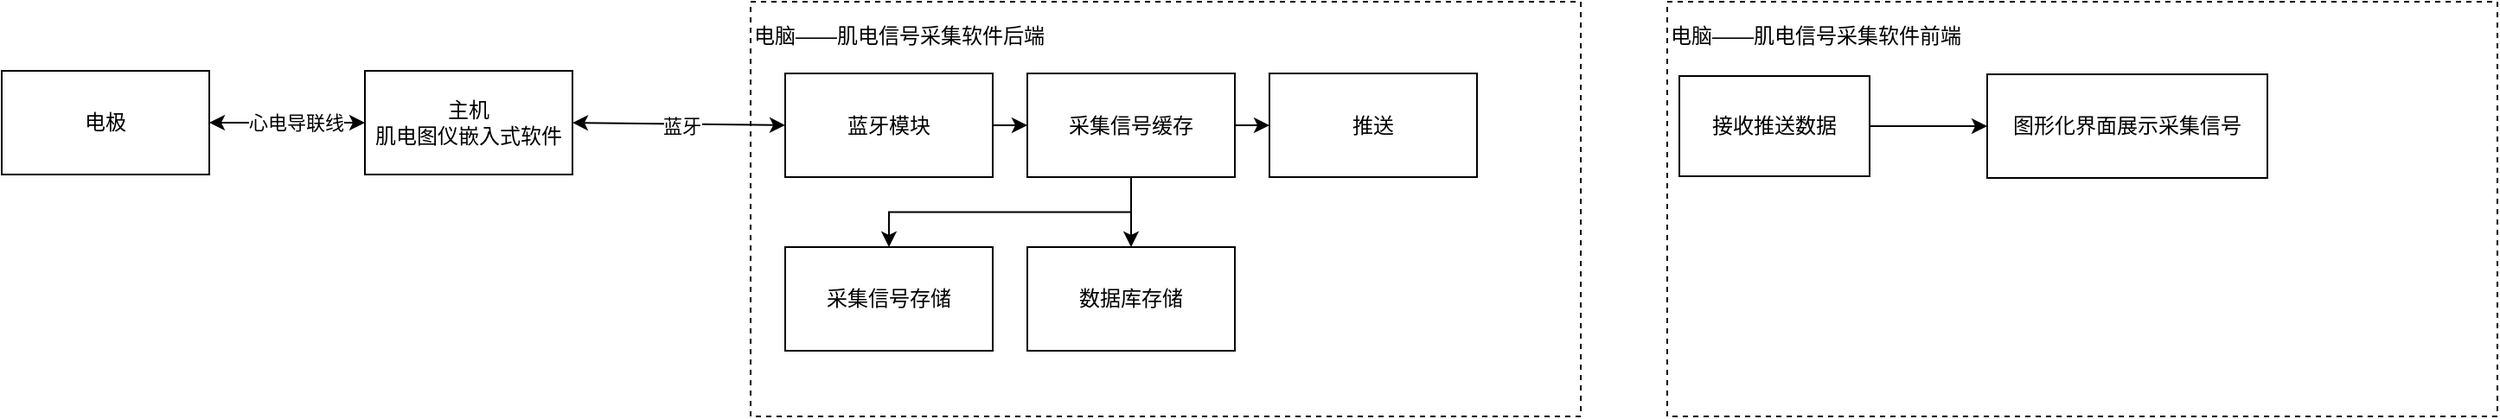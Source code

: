 <mxfile version="22.0.6" type="github">
  <diagram name="第 1 页" id="yHkT4WGrK9r3z9cLYN4Q">
    <mxGraphModel dx="2564" dy="825" grid="1" gridSize="10" guides="1" tooltips="1" connect="1" arrows="1" fold="1" page="1" pageScale="1" pageWidth="827" pageHeight="1169" math="0" shadow="0">
      <root>
        <mxCell id="0" />
        <mxCell id="1" parent="0" />
        <mxCell id="6DGAA9d4LwL_hDjaEFDB-1" value="&lt;div&gt;电极&lt;/div&gt;" style="rounded=0;whiteSpace=wrap;html=1;" parent="1" vertex="1">
          <mxGeometry x="-230" y="220" width="120" height="60" as="geometry" />
        </mxCell>
        <mxCell id="6DGAA9d4LwL_hDjaEFDB-2" value="&lt;div&gt;主机&lt;/div&gt;&lt;div&gt;肌电图仪嵌入式软件&lt;br&gt;&lt;/div&gt;" style="whiteSpace=wrap;html=1;rounded=0;" parent="1" vertex="1">
          <mxGeometry x="-20" y="220" width="120" height="60" as="geometry" />
        </mxCell>
        <mxCell id="6DGAA9d4LwL_hDjaEFDB-3" value="" style="endArrow=classic;startArrow=classic;html=1;rounded=0;entryX=0;entryY=0.5;entryDx=0;entryDy=0;exitX=1;exitY=0.5;exitDx=0;exitDy=0;" parent="1" source="6DGAA9d4LwL_hDjaEFDB-1" target="6DGAA9d4LwL_hDjaEFDB-2" edge="1">
          <mxGeometry width="50" height="50" relative="1" as="geometry">
            <mxPoint x="-30" y="495" as="sourcePoint" />
            <mxPoint x="20" y="445" as="targetPoint" />
          </mxGeometry>
        </mxCell>
        <mxCell id="6DGAA9d4LwL_hDjaEFDB-4" value="心电导联线" style="edgeLabel;html=1;align=center;verticalAlign=middle;resizable=0;points=[];" parent="6DGAA9d4LwL_hDjaEFDB-3" vertex="1" connectable="0">
          <mxGeometry x="0.16" y="1" relative="1" as="geometry">
            <mxPoint x="-2" y="1" as="offset" />
          </mxGeometry>
        </mxCell>
        <mxCell id="6DGAA9d4LwL_hDjaEFDB-5" value="&lt;div align=&quot;left&quot;&gt;电脑——肌电信号采集软件后端&lt;/div&gt;&lt;div align=&quot;left&quot;&gt;&lt;br&gt;&lt;/div&gt;&lt;div align=&quot;left&quot;&gt;&lt;br&gt;&lt;/div&gt;&lt;div align=&quot;left&quot;&gt;&lt;br&gt;&lt;/div&gt;&lt;div align=&quot;left&quot;&gt;&lt;br&gt;&lt;/div&gt;&lt;div align=&quot;left&quot;&gt;&lt;br&gt;&lt;/div&gt;&lt;div align=&quot;left&quot;&gt;&lt;br&gt;&lt;/div&gt;&lt;div align=&quot;left&quot;&gt;&lt;br&gt;&lt;/div&gt;&lt;div align=&quot;left&quot;&gt;&lt;br&gt;&lt;/div&gt;&lt;div align=&quot;left&quot;&gt;&lt;br&gt;&lt;/div&gt;&lt;div align=&quot;left&quot;&gt;&lt;br&gt;&lt;/div&gt;&lt;div align=&quot;left&quot;&gt;&lt;br&gt;&lt;/div&gt;&lt;div align=&quot;left&quot;&gt;&lt;br&gt;&lt;/div&gt;&lt;div align=&quot;left&quot;&gt;&lt;br&gt;&lt;/div&gt;&lt;div align=&quot;left&quot;&gt;&lt;br&gt;&lt;/div&gt;" style="whiteSpace=wrap;html=1;rounded=0;dashed=1;align=left;" parent="1" vertex="1">
          <mxGeometry x="203" y="180" width="480" height="240" as="geometry" />
        </mxCell>
        <mxCell id="6DGAA9d4LwL_hDjaEFDB-13" style="edgeStyle=orthogonalEdgeStyle;rounded=0;orthogonalLoop=1;jettySize=auto;html=1;exitX=1;exitY=0.5;exitDx=0;exitDy=0;entryX=0;entryY=0.5;entryDx=0;entryDy=0;" parent="1" source="6DGAA9d4LwL_hDjaEFDB-6" target="6DGAA9d4LwL_hDjaEFDB-7" edge="1">
          <mxGeometry relative="1" as="geometry" />
        </mxCell>
        <mxCell id="6DGAA9d4LwL_hDjaEFDB-6" value="蓝牙模块" style="rounded=0;whiteSpace=wrap;html=1;" parent="1" vertex="1">
          <mxGeometry x="223" y="221.5" width="120" height="60" as="geometry" />
        </mxCell>
        <mxCell id="6DGAA9d4LwL_hDjaEFDB-14" style="edgeStyle=orthogonalEdgeStyle;rounded=0;orthogonalLoop=1;jettySize=auto;html=1;exitX=1;exitY=0.5;exitDx=0;exitDy=0;entryX=0;entryY=0.5;entryDx=0;entryDy=0;" parent="1" source="6DGAA9d4LwL_hDjaEFDB-7" target="6DGAA9d4LwL_hDjaEFDB-10" edge="1">
          <mxGeometry relative="1" as="geometry" />
        </mxCell>
        <mxCell id="6DGAA9d4LwL_hDjaEFDB-15" style="edgeStyle=orthogonalEdgeStyle;rounded=0;orthogonalLoop=1;jettySize=auto;html=1;exitX=0.5;exitY=1;exitDx=0;exitDy=0;entryX=0.5;entryY=0;entryDx=0;entryDy=0;" parent="1" source="6DGAA9d4LwL_hDjaEFDB-7" target="6DGAA9d4LwL_hDjaEFDB-8" edge="1">
          <mxGeometry relative="1" as="geometry" />
        </mxCell>
        <mxCell id="6DGAA9d4LwL_hDjaEFDB-16" style="edgeStyle=orthogonalEdgeStyle;rounded=0;orthogonalLoop=1;jettySize=auto;html=1;exitX=0.5;exitY=1;exitDx=0;exitDy=0;entryX=0.5;entryY=0;entryDx=0;entryDy=0;" parent="1" source="6DGAA9d4LwL_hDjaEFDB-7" target="6DGAA9d4LwL_hDjaEFDB-9" edge="1">
          <mxGeometry relative="1" as="geometry" />
        </mxCell>
        <mxCell id="6DGAA9d4LwL_hDjaEFDB-7" value="采集信号缓存" style="rounded=0;whiteSpace=wrap;html=1;" parent="1" vertex="1">
          <mxGeometry x="363" y="221.5" width="120" height="60" as="geometry" />
        </mxCell>
        <mxCell id="6DGAA9d4LwL_hDjaEFDB-8" value="采集信号存储" style="rounded=0;whiteSpace=wrap;html=1;" parent="1" vertex="1">
          <mxGeometry x="223" y="322" width="120" height="60" as="geometry" />
        </mxCell>
        <mxCell id="6DGAA9d4LwL_hDjaEFDB-9" value="数据库存储" style="rounded=0;whiteSpace=wrap;html=1;" parent="1" vertex="1">
          <mxGeometry x="363" y="322" width="120" height="60" as="geometry" />
        </mxCell>
        <mxCell id="6DGAA9d4LwL_hDjaEFDB-10" value="推送" style="rounded=0;whiteSpace=wrap;html=1;" parent="1" vertex="1">
          <mxGeometry x="503" y="221.5" width="120" height="60" as="geometry" />
        </mxCell>
        <mxCell id="6DGAA9d4LwL_hDjaEFDB-11" value="" style="endArrow=classic;startArrow=classic;html=1;rounded=0;entryX=0;entryY=0.5;entryDx=0;entryDy=0;exitX=1;exitY=0.5;exitDx=0;exitDy=0;" parent="1" source="6DGAA9d4LwL_hDjaEFDB-2" target="6DGAA9d4LwL_hDjaEFDB-6" edge="1">
          <mxGeometry width="50" height="50" relative="1" as="geometry">
            <mxPoint x="43" y="470" as="sourcePoint" />
            <mxPoint x="93" y="420" as="targetPoint" />
          </mxGeometry>
        </mxCell>
        <mxCell id="6DGAA9d4LwL_hDjaEFDB-12" value="蓝牙" style="edgeLabel;html=1;align=center;verticalAlign=middle;resizable=0;points=[];" parent="6DGAA9d4LwL_hDjaEFDB-11" vertex="1" connectable="0">
          <mxGeometry x="0.038" y="-1" relative="1" as="geometry">
            <mxPoint x="-1" as="offset" />
          </mxGeometry>
        </mxCell>
        <mxCell id="6DGAA9d4LwL_hDjaEFDB-17" value="&lt;div align=&quot;left&quot;&gt;电脑——肌电信号采集软件前端&lt;/div&gt;&lt;div align=&quot;left&quot;&gt;&lt;br&gt;&lt;/div&gt;&lt;div align=&quot;left&quot;&gt;&lt;br&gt;&lt;/div&gt;&lt;div align=&quot;left&quot;&gt;&lt;br&gt;&lt;/div&gt;&lt;div align=&quot;left&quot;&gt;&lt;br&gt;&lt;/div&gt;&lt;div align=&quot;left&quot;&gt;&lt;br&gt;&lt;/div&gt;&lt;div align=&quot;left&quot;&gt;&lt;br&gt;&lt;/div&gt;&lt;div align=&quot;left&quot;&gt;&lt;br&gt;&lt;/div&gt;&lt;div align=&quot;left&quot;&gt;&lt;br&gt;&lt;/div&gt;&lt;div align=&quot;left&quot;&gt;&lt;br&gt;&lt;/div&gt;&lt;div align=&quot;left&quot;&gt;&lt;br&gt;&lt;/div&gt;&lt;div align=&quot;left&quot;&gt;&lt;br&gt;&lt;/div&gt;&lt;div align=&quot;left&quot;&gt;&lt;br&gt;&lt;/div&gt;&lt;div align=&quot;left&quot;&gt;&lt;br&gt;&lt;/div&gt;&lt;div align=&quot;left&quot;&gt;&lt;br&gt;&lt;/div&gt;" style="whiteSpace=wrap;html=1;rounded=0;dashed=1;align=left;" parent="1" vertex="1">
          <mxGeometry x="733" y="180" width="480" height="240" as="geometry" />
        </mxCell>
        <mxCell id="zDEN-PfOFrG2o0rvSzSN-8" style="edgeStyle=orthogonalEdgeStyle;rounded=0;orthogonalLoop=1;jettySize=auto;html=1;" edge="1" parent="1" source="zDEN-PfOFrG2o0rvSzSN-1" target="zDEN-PfOFrG2o0rvSzSN-7">
          <mxGeometry relative="1" as="geometry" />
        </mxCell>
        <mxCell id="zDEN-PfOFrG2o0rvSzSN-1" value="接收推送数据" style="rounded=0;whiteSpace=wrap;html=1;" vertex="1" parent="1">
          <mxGeometry x="740" y="223" width="110" height="58" as="geometry" />
        </mxCell>
        <mxCell id="zDEN-PfOFrG2o0rvSzSN-7" value="图形化界面展示采集信号" style="rounded=0;whiteSpace=wrap;html=1;" vertex="1" parent="1">
          <mxGeometry x="918" y="222" width="162" height="60" as="geometry" />
        </mxCell>
      </root>
    </mxGraphModel>
  </diagram>
</mxfile>
